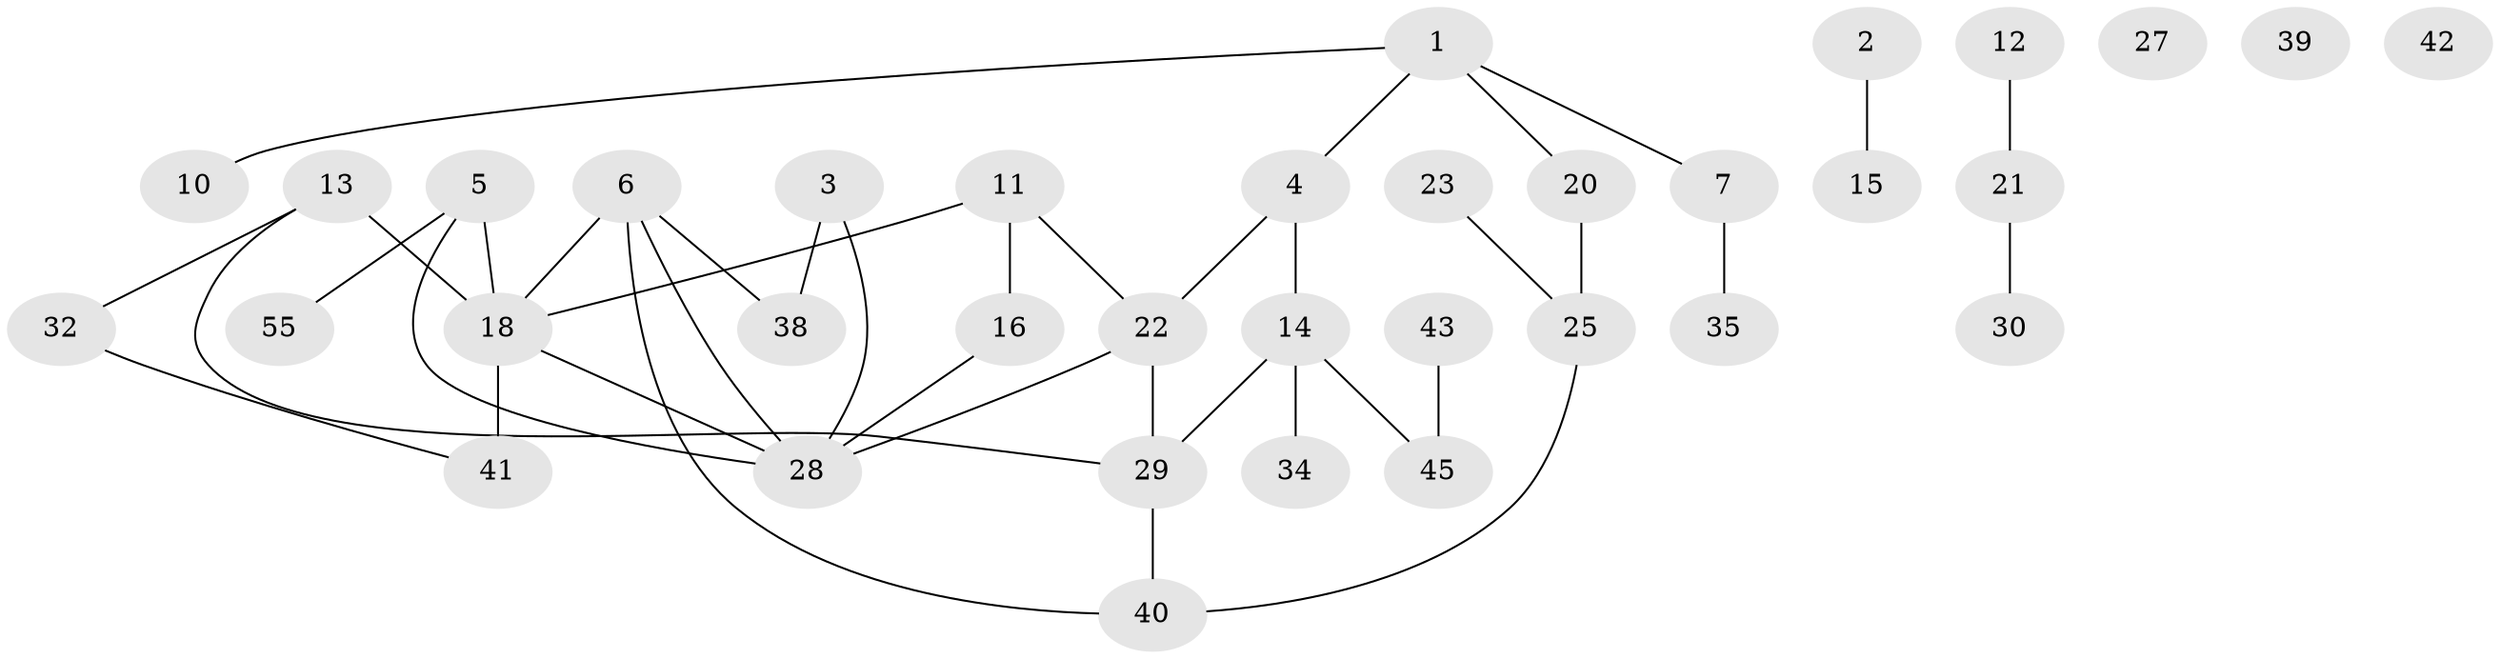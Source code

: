 // original degree distribution, {4: 0.15254237288135594, 1: 0.288135593220339, 2: 0.2542372881355932, 3: 0.23728813559322035, 0: 0.05084745762711865, 5: 0.01694915254237288}
// Generated by graph-tools (version 1.1) at 2025/16/03/04/25 18:16:39]
// undirected, 35 vertices, 39 edges
graph export_dot {
graph [start="1"]
  node [color=gray90,style=filled];
  1 [super="+54+8"];
  2;
  3 [super="+26"];
  4 [super="+33+9"];
  5;
  6;
  7;
  10;
  11 [super="+19"];
  12;
  13;
  14;
  15;
  16;
  18 [super="+47"];
  20 [super="+24"];
  21;
  22 [super="+31"];
  23;
  25;
  27;
  28 [super="+36"];
  29 [super="+46"];
  30;
  32 [super="+51"];
  34;
  35;
  38;
  39;
  40;
  41 [super="+44"];
  42;
  43;
  45;
  55;
  1 -- 4;
  1 -- 10;
  1 -- 7;
  1 -- 20;
  2 -- 15;
  3 -- 38;
  3 -- 28;
  4 -- 22;
  4 -- 14;
  5 -- 18;
  5 -- 55;
  5 -- 28;
  6 -- 28;
  6 -- 38;
  6 -- 40;
  6 -- 18;
  7 -- 35;
  11 -- 16;
  11 -- 18;
  11 -- 22;
  12 -- 21;
  13 -- 32;
  13 -- 18 [weight=2];
  13 -- 29;
  14 -- 34;
  14 -- 45;
  14 -- 29;
  16 -- 28;
  18 -- 28;
  18 -- 41 [weight=2];
  20 -- 25;
  21 -- 30;
  22 -- 28;
  22 -- 29;
  23 -- 25;
  25 -- 40;
  29 -- 40;
  32 -- 41;
  43 -- 45;
}
